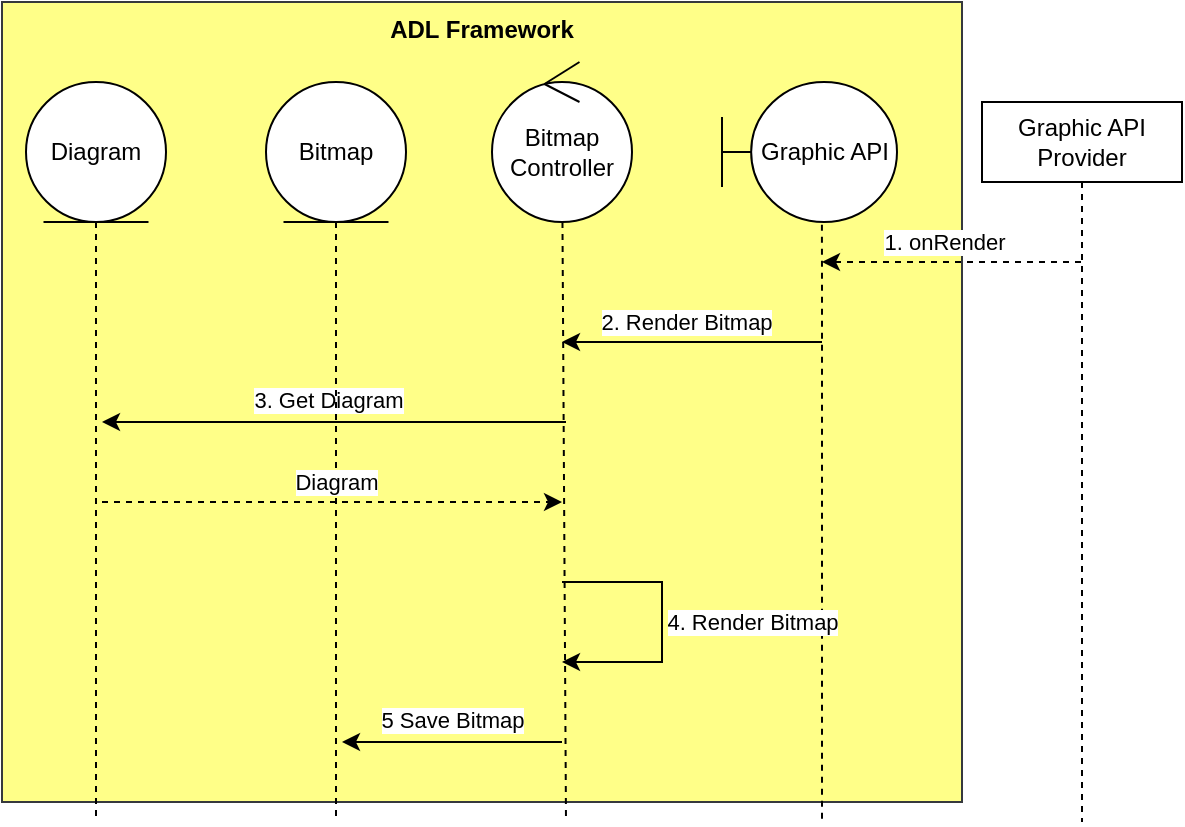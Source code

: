 <mxfile version="22.0.8" type="github">
  <diagram name="Page-1" id="xt_nnhYu07Hq9b79k1ty">
    <mxGraphModel dx="1206" dy="1802" grid="1" gridSize="10" guides="1" tooltips="1" connect="1" arrows="1" fold="1" page="1" pageScale="1" pageWidth="850" pageHeight="1100" math="0" shadow="0">
      <root>
        <mxCell id="0" />
        <mxCell id="1" parent="0" />
        <mxCell id="qb9J2J97RWohNg8CDa3N-9" value="&lt;b&gt;ADL Framework&lt;/b&gt;" style="rounded=0;whiteSpace=wrap;html=1;verticalAlign=top;fillColor=#ffff88;strokeColor=#36393d;" parent="1" vertex="1">
          <mxGeometry x="280" y="-10" width="480" height="400" as="geometry" />
        </mxCell>
        <mxCell id="d2GdL6p6CnoJohmCuEtg-9" style="rounded=0;orthogonalLoop=1;jettySize=auto;html=1;exitX=0.5;exitY=1;exitDx=0;exitDy=0;dashed=1;endArrow=none;endFill=0;" parent="1" edge="1">
          <mxGeometry relative="1" as="geometry">
            <mxPoint x="327" y="400" as="targetPoint" />
            <mxPoint x="327" y="100" as="sourcePoint" />
          </mxGeometry>
        </mxCell>
        <mxCell id="d2GdL6p6CnoJohmCuEtg-8" value="Diagram" style="ellipse;shape=umlEntity;whiteSpace=wrap;html=1;" parent="1" vertex="1">
          <mxGeometry x="292" y="30" width="70" height="70" as="geometry" />
        </mxCell>
        <mxCell id="qb9J2J97RWohNg8CDa3N-3" style="rounded=0;orthogonalLoop=1;jettySize=auto;html=1;dashed=1;endArrow=none;endFill=0;" parent="1" source="qb9J2J97RWohNg8CDa3N-4" edge="1">
          <mxGeometry relative="1" as="geometry">
            <mxPoint x="562" y="400" as="targetPoint" />
          </mxGeometry>
        </mxCell>
        <mxCell id="qb9J2J97RWohNg8CDa3N-4" value="Bitmap Controller" style="ellipse;shape=umlControl;whiteSpace=wrap;html=1;" parent="1" vertex="1">
          <mxGeometry x="525" y="20" width="70" height="80" as="geometry" />
        </mxCell>
        <mxCell id="qb9J2J97RWohNg8CDa3N-12" style="rounded=0;orthogonalLoop=1;jettySize=auto;html=1;endArrow=none;endFill=0;dashed=1;exitX=0.571;exitY=1.019;exitDx=0;exitDy=0;exitPerimeter=0;" parent="1" source="qb9J2J97RWohNg8CDa3N-13" edge="1">
          <mxGeometry relative="1" as="geometry">
            <mxPoint x="690" y="400" as="targetPoint" />
            <Array as="points">
              <mxPoint x="690" y="130" />
            </Array>
          </mxGeometry>
        </mxCell>
        <mxCell id="qb9J2J97RWohNg8CDa3N-13" value="Graphic API" style="shape=umlBoundary;whiteSpace=wrap;html=1;" parent="1" vertex="1">
          <mxGeometry x="640" y="30" width="87.5" height="70" as="geometry" />
        </mxCell>
        <mxCell id="qb9J2J97RWohNg8CDa3N-14" value="Graphic API Provider" style="shape=umlLifeline;perimeter=lifelinePerimeter;whiteSpace=wrap;html=1;container=1;dropTarget=0;collapsible=0;recursiveResize=0;outlineConnect=0;portConstraint=eastwest;newEdgeStyle={&quot;curved&quot;:0,&quot;rounded&quot;:0};" parent="1" vertex="1">
          <mxGeometry x="770" y="40" width="100" height="360" as="geometry" />
        </mxCell>
        <mxCell id="h0las7Yoy4YC9POL-h1v-2" value="" style="endArrow=classic;html=1;rounded=0;dashed=1;" parent="1" edge="1">
          <mxGeometry width="50" height="50" relative="1" as="geometry">
            <mxPoint x="819.5" y="120" as="sourcePoint" />
            <mxPoint x="690" y="120" as="targetPoint" />
          </mxGeometry>
        </mxCell>
        <mxCell id="h0las7Yoy4YC9POL-h1v-9" value="1. onRender" style="edgeLabel;html=1;align=center;verticalAlign=middle;resizable=0;points=[];" parent="h0las7Yoy4YC9POL-h1v-2" vertex="1" connectable="0">
          <mxGeometry x="0.155" y="-1" relative="1" as="geometry">
            <mxPoint x="6" y="-9" as="offset" />
          </mxGeometry>
        </mxCell>
        <mxCell id="h0las7Yoy4YC9POL-h1v-3" value="" style="endArrow=classic;html=1;rounded=0;" parent="1" edge="1">
          <mxGeometry width="50" height="50" relative="1" as="geometry">
            <mxPoint x="690" y="160" as="sourcePoint" />
            <mxPoint x="560" y="160" as="targetPoint" />
          </mxGeometry>
        </mxCell>
        <mxCell id="h0las7Yoy4YC9POL-h1v-11" value="2. Render Bitmap" style="edgeLabel;html=1;align=center;verticalAlign=middle;resizable=0;points=[];" parent="h0las7Yoy4YC9POL-h1v-3" vertex="1" connectable="0">
          <mxGeometry x="0.052" y="-1" relative="1" as="geometry">
            <mxPoint y="-9" as="offset" />
          </mxGeometry>
        </mxCell>
        <mxCell id="h0las7Yoy4YC9POL-h1v-4" value="" style="endArrow=classic;html=1;rounded=0;" parent="1" edge="1">
          <mxGeometry width="50" height="50" relative="1" as="geometry">
            <mxPoint x="562" y="200" as="sourcePoint" />
            <mxPoint x="330" y="200" as="targetPoint" />
          </mxGeometry>
        </mxCell>
        <mxCell id="h0las7Yoy4YC9POL-h1v-12" value="3. Get Diagram" style="edgeLabel;html=1;align=center;verticalAlign=middle;resizable=0;points=[];" parent="h0las7Yoy4YC9POL-h1v-4" vertex="1" connectable="0">
          <mxGeometry x="0.141" y="-1" relative="1" as="geometry">
            <mxPoint x="13" y="-10" as="offset" />
          </mxGeometry>
        </mxCell>
        <mxCell id="h0las7Yoy4YC9POL-h1v-5" style="rounded=0;orthogonalLoop=1;jettySize=auto;html=1;exitX=0.5;exitY=1;exitDx=0;exitDy=0;dashed=1;endArrow=none;endFill=0;" parent="1" edge="1">
          <mxGeometry relative="1" as="geometry">
            <mxPoint x="447" y="400" as="targetPoint" />
            <mxPoint x="447" y="100" as="sourcePoint" />
          </mxGeometry>
        </mxCell>
        <mxCell id="h0las7Yoy4YC9POL-h1v-6" value="Bitmap" style="ellipse;shape=umlEntity;whiteSpace=wrap;html=1;" parent="1" vertex="1">
          <mxGeometry x="412" y="30" width="70" height="70" as="geometry" />
        </mxCell>
        <mxCell id="h0las7Yoy4YC9POL-h1v-7" value="" style="endArrow=classic;html=1;rounded=0;dashed=1;" parent="1" edge="1">
          <mxGeometry width="50" height="50" relative="1" as="geometry">
            <mxPoint x="330" y="240" as="sourcePoint" />
            <mxPoint x="560" y="240" as="targetPoint" />
          </mxGeometry>
        </mxCell>
        <mxCell id="h0las7Yoy4YC9POL-h1v-13" value="Diagram" style="edgeLabel;html=1;align=center;verticalAlign=middle;resizable=0;points=[];" parent="h0las7Yoy4YC9POL-h1v-7" vertex="1" connectable="0">
          <mxGeometry x="-0.29" y="2" relative="1" as="geometry">
            <mxPoint x="35" y="-8" as="offset" />
          </mxGeometry>
        </mxCell>
        <mxCell id="h0las7Yoy4YC9POL-h1v-18" value="" style="endArrow=classic;html=1;rounded=0;edgeStyle=elbowEdgeStyle;" parent="1" edge="1">
          <mxGeometry width="50" height="50" relative="1" as="geometry">
            <mxPoint x="560" y="280" as="sourcePoint" />
            <mxPoint x="560" y="320" as="targetPoint" />
            <Array as="points">
              <mxPoint x="610" y="310" />
            </Array>
          </mxGeometry>
        </mxCell>
        <mxCell id="h0las7Yoy4YC9POL-h1v-21" value="4. Render Bitmap" style="edgeLabel;html=1;align=center;verticalAlign=middle;resizable=0;points=[];" parent="h0las7Yoy4YC9POL-h1v-18" vertex="1" connectable="0">
          <mxGeometry x="-0.012" y="-4" relative="1" as="geometry">
            <mxPoint x="49" y="1" as="offset" />
          </mxGeometry>
        </mxCell>
        <mxCell id="h0las7Yoy4YC9POL-h1v-23" value="" style="endArrow=classic;html=1;rounded=0;" parent="1" edge="1">
          <mxGeometry width="50" height="50" relative="1" as="geometry">
            <mxPoint x="560" y="360" as="sourcePoint" />
            <mxPoint x="450" y="360" as="targetPoint" />
          </mxGeometry>
        </mxCell>
        <mxCell id="h0las7Yoy4YC9POL-h1v-24" value="5 Save Bitmap" style="edgeLabel;html=1;align=center;verticalAlign=middle;resizable=0;points=[];" parent="h0las7Yoy4YC9POL-h1v-23" vertex="1" connectable="0">
          <mxGeometry x="0.011" relative="1" as="geometry">
            <mxPoint y="-11" as="offset" />
          </mxGeometry>
        </mxCell>
      </root>
    </mxGraphModel>
  </diagram>
</mxfile>
